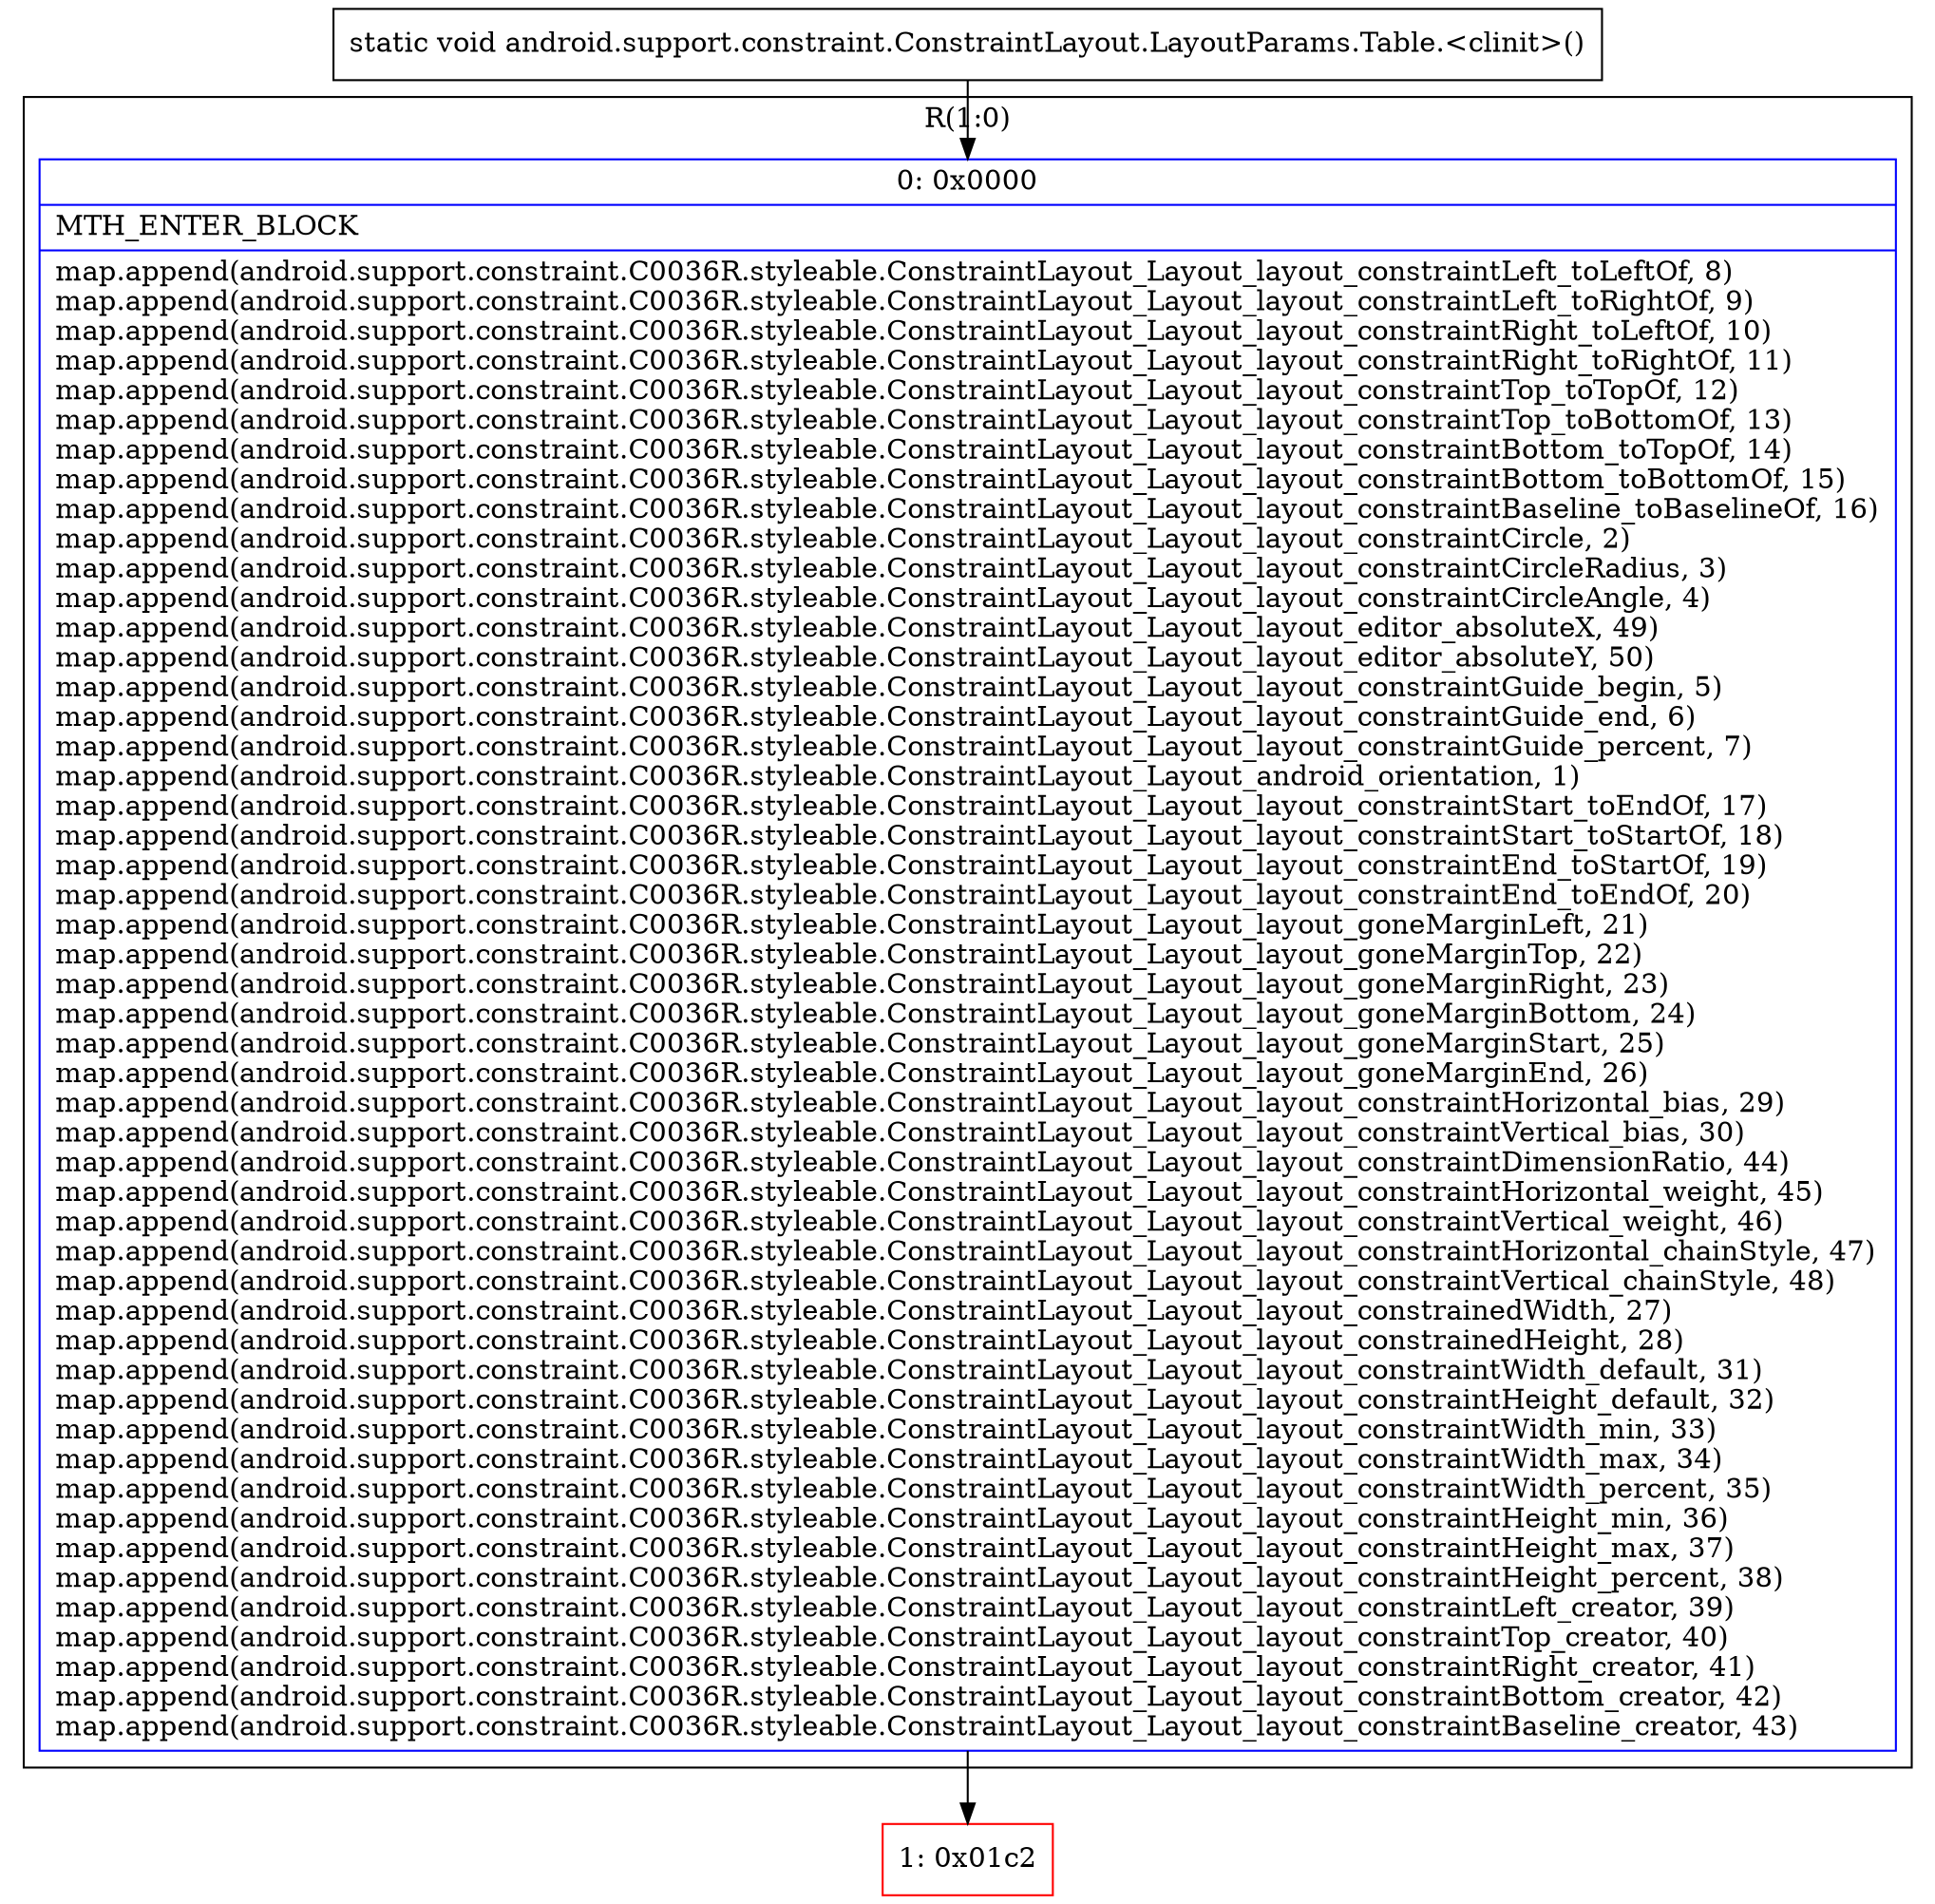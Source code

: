 digraph "CFG forandroid.support.constraint.ConstraintLayout.LayoutParams.Table.\<clinit\>()V" {
subgraph cluster_Region_275574191 {
label = "R(1:0)";
node [shape=record,color=blue];
Node_0 [shape=record,label="{0\:\ 0x0000|MTH_ENTER_BLOCK\l|map.append(android.support.constraint.C0036R.styleable.ConstraintLayout_Layout_layout_constraintLeft_toLeftOf, 8)\lmap.append(android.support.constraint.C0036R.styleable.ConstraintLayout_Layout_layout_constraintLeft_toRightOf, 9)\lmap.append(android.support.constraint.C0036R.styleable.ConstraintLayout_Layout_layout_constraintRight_toLeftOf, 10)\lmap.append(android.support.constraint.C0036R.styleable.ConstraintLayout_Layout_layout_constraintRight_toRightOf, 11)\lmap.append(android.support.constraint.C0036R.styleable.ConstraintLayout_Layout_layout_constraintTop_toTopOf, 12)\lmap.append(android.support.constraint.C0036R.styleable.ConstraintLayout_Layout_layout_constraintTop_toBottomOf, 13)\lmap.append(android.support.constraint.C0036R.styleable.ConstraintLayout_Layout_layout_constraintBottom_toTopOf, 14)\lmap.append(android.support.constraint.C0036R.styleable.ConstraintLayout_Layout_layout_constraintBottom_toBottomOf, 15)\lmap.append(android.support.constraint.C0036R.styleable.ConstraintLayout_Layout_layout_constraintBaseline_toBaselineOf, 16)\lmap.append(android.support.constraint.C0036R.styleable.ConstraintLayout_Layout_layout_constraintCircle, 2)\lmap.append(android.support.constraint.C0036R.styleable.ConstraintLayout_Layout_layout_constraintCircleRadius, 3)\lmap.append(android.support.constraint.C0036R.styleable.ConstraintLayout_Layout_layout_constraintCircleAngle, 4)\lmap.append(android.support.constraint.C0036R.styleable.ConstraintLayout_Layout_layout_editor_absoluteX, 49)\lmap.append(android.support.constraint.C0036R.styleable.ConstraintLayout_Layout_layout_editor_absoluteY, 50)\lmap.append(android.support.constraint.C0036R.styleable.ConstraintLayout_Layout_layout_constraintGuide_begin, 5)\lmap.append(android.support.constraint.C0036R.styleable.ConstraintLayout_Layout_layout_constraintGuide_end, 6)\lmap.append(android.support.constraint.C0036R.styleable.ConstraintLayout_Layout_layout_constraintGuide_percent, 7)\lmap.append(android.support.constraint.C0036R.styleable.ConstraintLayout_Layout_android_orientation, 1)\lmap.append(android.support.constraint.C0036R.styleable.ConstraintLayout_Layout_layout_constraintStart_toEndOf, 17)\lmap.append(android.support.constraint.C0036R.styleable.ConstraintLayout_Layout_layout_constraintStart_toStartOf, 18)\lmap.append(android.support.constraint.C0036R.styleable.ConstraintLayout_Layout_layout_constraintEnd_toStartOf, 19)\lmap.append(android.support.constraint.C0036R.styleable.ConstraintLayout_Layout_layout_constraintEnd_toEndOf, 20)\lmap.append(android.support.constraint.C0036R.styleable.ConstraintLayout_Layout_layout_goneMarginLeft, 21)\lmap.append(android.support.constraint.C0036R.styleable.ConstraintLayout_Layout_layout_goneMarginTop, 22)\lmap.append(android.support.constraint.C0036R.styleable.ConstraintLayout_Layout_layout_goneMarginRight, 23)\lmap.append(android.support.constraint.C0036R.styleable.ConstraintLayout_Layout_layout_goneMarginBottom, 24)\lmap.append(android.support.constraint.C0036R.styleable.ConstraintLayout_Layout_layout_goneMarginStart, 25)\lmap.append(android.support.constraint.C0036R.styleable.ConstraintLayout_Layout_layout_goneMarginEnd, 26)\lmap.append(android.support.constraint.C0036R.styleable.ConstraintLayout_Layout_layout_constraintHorizontal_bias, 29)\lmap.append(android.support.constraint.C0036R.styleable.ConstraintLayout_Layout_layout_constraintVertical_bias, 30)\lmap.append(android.support.constraint.C0036R.styleable.ConstraintLayout_Layout_layout_constraintDimensionRatio, 44)\lmap.append(android.support.constraint.C0036R.styleable.ConstraintLayout_Layout_layout_constraintHorizontal_weight, 45)\lmap.append(android.support.constraint.C0036R.styleable.ConstraintLayout_Layout_layout_constraintVertical_weight, 46)\lmap.append(android.support.constraint.C0036R.styleable.ConstraintLayout_Layout_layout_constraintHorizontal_chainStyle, 47)\lmap.append(android.support.constraint.C0036R.styleable.ConstraintLayout_Layout_layout_constraintVertical_chainStyle, 48)\lmap.append(android.support.constraint.C0036R.styleable.ConstraintLayout_Layout_layout_constrainedWidth, 27)\lmap.append(android.support.constraint.C0036R.styleable.ConstraintLayout_Layout_layout_constrainedHeight, 28)\lmap.append(android.support.constraint.C0036R.styleable.ConstraintLayout_Layout_layout_constraintWidth_default, 31)\lmap.append(android.support.constraint.C0036R.styleable.ConstraintLayout_Layout_layout_constraintHeight_default, 32)\lmap.append(android.support.constraint.C0036R.styleable.ConstraintLayout_Layout_layout_constraintWidth_min, 33)\lmap.append(android.support.constraint.C0036R.styleable.ConstraintLayout_Layout_layout_constraintWidth_max, 34)\lmap.append(android.support.constraint.C0036R.styleable.ConstraintLayout_Layout_layout_constraintWidth_percent, 35)\lmap.append(android.support.constraint.C0036R.styleable.ConstraintLayout_Layout_layout_constraintHeight_min, 36)\lmap.append(android.support.constraint.C0036R.styleable.ConstraintLayout_Layout_layout_constraintHeight_max, 37)\lmap.append(android.support.constraint.C0036R.styleable.ConstraintLayout_Layout_layout_constraintHeight_percent, 38)\lmap.append(android.support.constraint.C0036R.styleable.ConstraintLayout_Layout_layout_constraintLeft_creator, 39)\lmap.append(android.support.constraint.C0036R.styleable.ConstraintLayout_Layout_layout_constraintTop_creator, 40)\lmap.append(android.support.constraint.C0036R.styleable.ConstraintLayout_Layout_layout_constraintRight_creator, 41)\lmap.append(android.support.constraint.C0036R.styleable.ConstraintLayout_Layout_layout_constraintBottom_creator, 42)\lmap.append(android.support.constraint.C0036R.styleable.ConstraintLayout_Layout_layout_constraintBaseline_creator, 43)\l}"];
}
Node_1 [shape=record,color=red,label="{1\:\ 0x01c2}"];
MethodNode[shape=record,label="{static void android.support.constraint.ConstraintLayout.LayoutParams.Table.\<clinit\>() }"];
MethodNode -> Node_0;
Node_0 -> Node_1;
}

